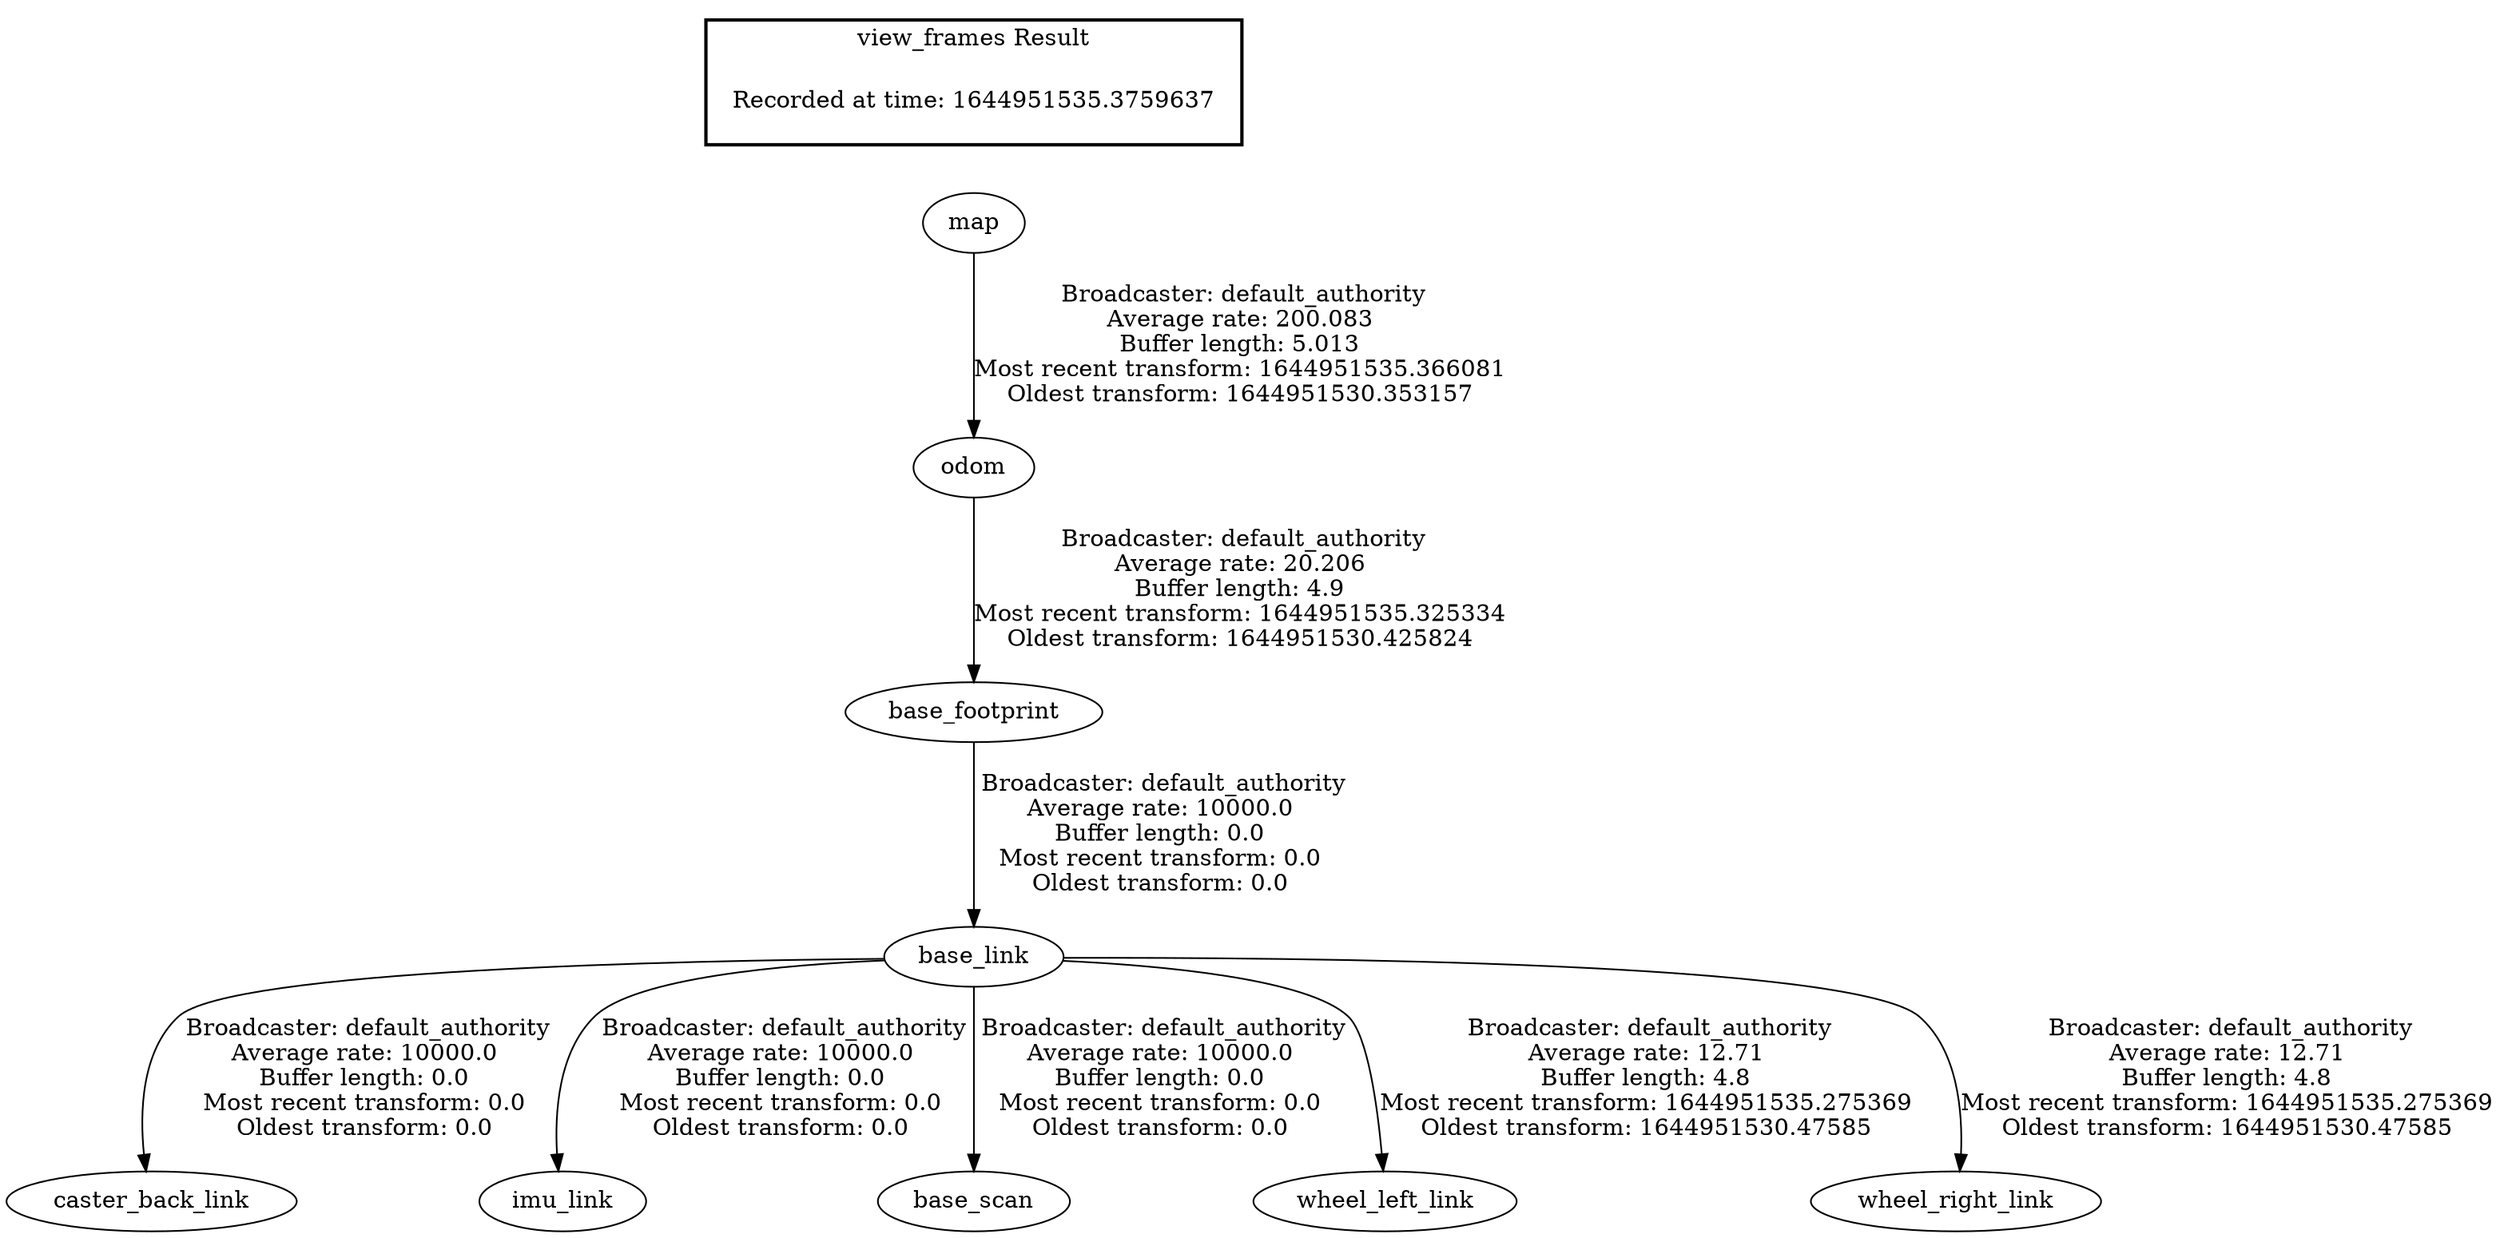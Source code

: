 digraph G {
"map" -> "odom"[label=" Broadcaster: default_authority\nAverage rate: 200.083\nBuffer length: 5.013\nMost recent transform: 1644951535.366081\nOldest transform: 1644951530.353157\n"];
"odom" -> "base_footprint"[label=" Broadcaster: default_authority\nAverage rate: 20.206\nBuffer length: 4.9\nMost recent transform: 1644951535.325334\nOldest transform: 1644951530.425824\n"];
"base_footprint" -> "base_link"[label=" Broadcaster: default_authority\nAverage rate: 10000.0\nBuffer length: 0.0\nMost recent transform: 0.0\nOldest transform: 0.0\n"];
"base_link" -> "caster_back_link"[label=" Broadcaster: default_authority\nAverage rate: 10000.0\nBuffer length: 0.0\nMost recent transform: 0.0\nOldest transform: 0.0\n"];
"base_link" -> "imu_link"[label=" Broadcaster: default_authority\nAverage rate: 10000.0\nBuffer length: 0.0\nMost recent transform: 0.0\nOldest transform: 0.0\n"];
"base_link" -> "base_scan"[label=" Broadcaster: default_authority\nAverage rate: 10000.0\nBuffer length: 0.0\nMost recent transform: 0.0\nOldest transform: 0.0\n"];
"base_link" -> "wheel_left_link"[label=" Broadcaster: default_authority\nAverage rate: 12.71\nBuffer length: 4.8\nMost recent transform: 1644951535.275369\nOldest transform: 1644951530.47585\n"];
"base_link" -> "wheel_right_link"[label=" Broadcaster: default_authority\nAverage rate: 12.71\nBuffer length: 4.8\nMost recent transform: 1644951535.275369\nOldest transform: 1644951530.47585\n"];
edge [style=invis];
 subgraph cluster_legend { style=bold; color=black; label ="view_frames Result";
"Recorded at time: 1644951535.3759637"[ shape=plaintext ] ;
}->"map";
}